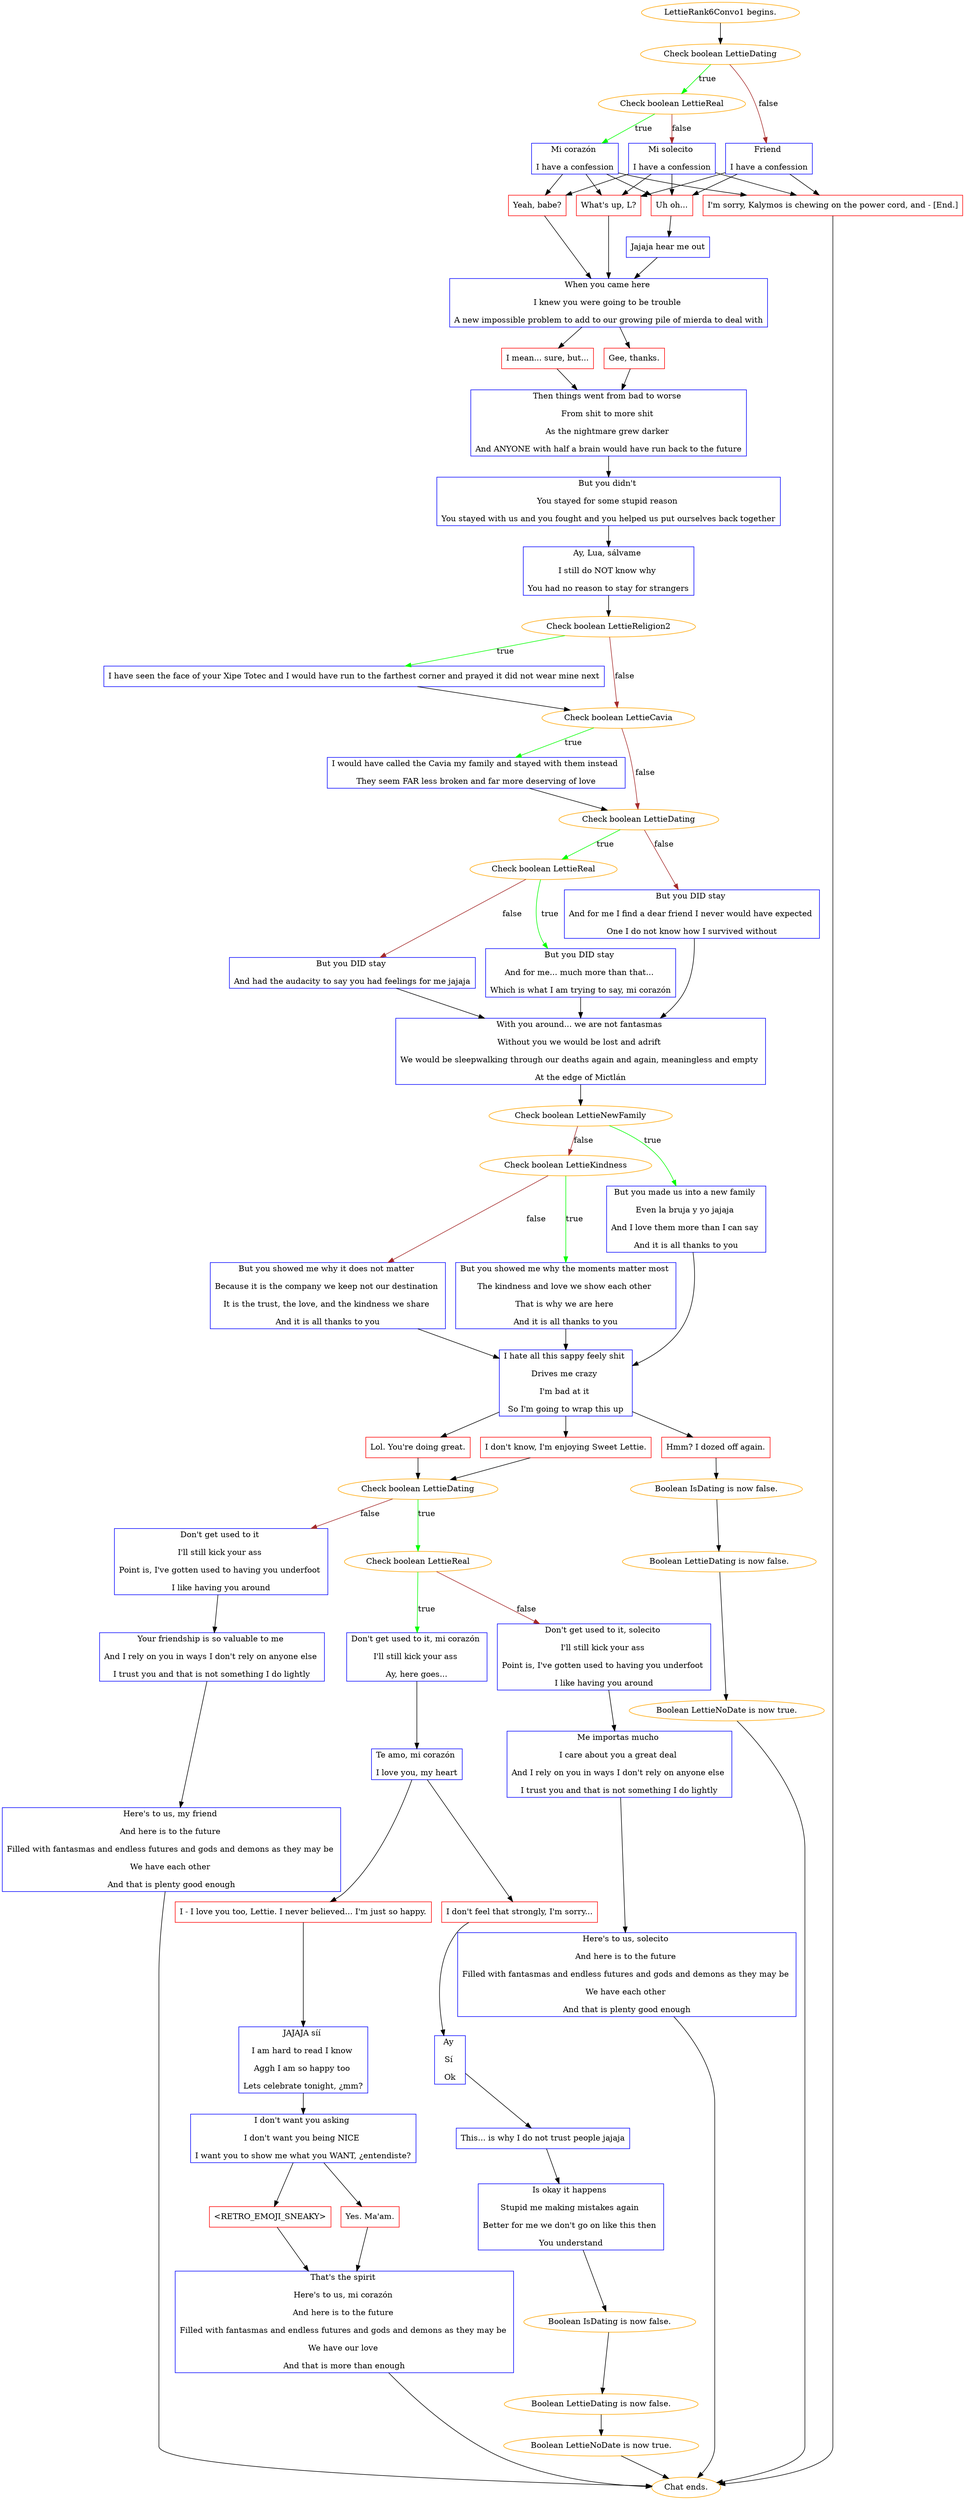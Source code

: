 digraph {
	"LettieRank6Convo1 begins." [color=orange];
		"LettieRank6Convo1 begins." -> 2390;
	2390 [label="Check boolean LettieDating",color=orange];
		2390 -> 2391 [label=true,color=green];
		2390 -> 2394 [label=false,color=brown];
	2391 [label="Check boolean LettieReal",color=orange];
		2391 -> 2392 [label=true,color=green];
		2391 -> 2393 [label=false,color=brown];
	2394 [label="Friend 
I have a confession",shape=box,color=blue];
		2394 -> 2396;
		2394 -> 2397;
		2394 -> 2398;
	2392 [label="Mi corazón 
I have a confession",shape=box,color=blue];
		2392 -> 2395;
		2392 -> 2396;
		2392 -> 2397;
		2392 -> 2398;
	2393 [label="Mi solecito 
I have a confession",shape=box,color=blue];
		2393 -> 2395;
		2393 -> 2396;
		2393 -> 2397;
		2393 -> 2398;
	2396 [label="What's up, L?",shape=box,color=red];
		2396 -> 2401;
	2397 [label="Uh oh...",shape=box,color=red];
		2397 -> 2400;
	2398 [label="I'm sorry, Kalymos is chewing on the power cord, and - [End.]",shape=box,color=red];
		2398 -> "Chat ends.";
	2395 [label="Yeah, babe?",shape=box,color=red];
		2395 -> 2401;
	2401 [label="When you came here 
I knew you were going to be trouble 
A new impossible problem to add to our growing pile of mierda to deal with",shape=box,color=blue];
		2401 -> 2402;
		2401 -> 2403;
	2400 [label="Jajaja hear me out",shape=box,color=blue];
		2400 -> 2401;
	"Chat ends." [color=orange];
	2402 [label="Gee, thanks.",shape=box,color=red];
		2402 -> 2404;
	2403 [label="I mean... sure, but...",shape=box,color=red];
		2403 -> 2404;
	2404 [label="Then things went from bad to worse 
From shit to more shit 
As the nightmare grew darker 
And ANYONE with half a brain would have run back to the future",shape=box,color=blue];
		2404 -> 2405;
	2405 [label="But you didn't 
You stayed for some stupid reason 
You stayed with us and you fought and you helped us put ourselves back together",shape=box,color=blue];
		2405 -> 2406;
	2406 [label="Ay, Lua, sálvame 
I still do NOT know why 
You had no reason to stay for strangers",shape=box,color=blue];
		2406 -> 2407;
	2407 [label="Check boolean LettieReligion2",color=orange];
		2407 -> 2408 [label=true,color=green];
		2407 -> 2409 [label=false,color=brown];
	2408 [label="I have seen the face of your Xipe Totec and I would have run to the farthest corner and prayed it did not wear mine next",shape=box,color=blue];
		2408 -> 2409;
	2409 [label="Check boolean LettieCavia",color=orange];
		2409 -> 2410 [label=true,color=green];
		2409 -> 2411 [label=false,color=brown];
	2410 [label="I would have called the Cavia my family and stayed with them instead 
They seem FAR less broken and far more deserving of love",shape=box,color=blue];
		2410 -> 2411;
	2411 [label="Check boolean LettieDating",color=orange];
		2411 -> 2412 [label=true,color=green];
		2411 -> 2415 [label=false,color=brown];
	2412 [label="Check boolean LettieReal",color=orange];
		2412 -> 2413 [label=true,color=green];
		2412 -> 2414 [label=false,color=brown];
	2415 [label="But you DID stay 
And for me I find a dear friend I never would have expected 
One I do not know how I survived without",shape=box,color=blue];
		2415 -> 2416;
	2413 [label="But you DID stay 
And for me... much more than that... 
Which is what I am trying to say, mi corazón",shape=box,color=blue];
		2413 -> 2416;
	2414 [label="But you DID stay 
And had the audacity to say you had feelings for me jajaja",shape=box,color=blue];
		2414 -> 2416;
	2416 [label="With you around... we are not fantasmas 
Without you we would be lost and adrift 
We would be sleepwalking through our deaths again and again, meaningless and empty 
At the edge of Mictlán",shape=box,color=blue];
		2416 -> 2417;
	2417 [label="Check boolean LettieNewFamily",color=orange];
		2417 -> 2419 [label=true,color=green];
		2417 -> 2418 [label=false,color=brown];
	2419 [label="But you made us into a new family 
Even la bruja y yo jajaja 
And I love them more than I can say 
And it is all thanks to you",shape=box,color=blue];
		2419 -> 2422;
	2418 [label="Check boolean LettieKindness",color=orange];
		2418 -> 2420 [label=true,color=green];
		2418 -> 2421 [label=false,color=brown];
	2422 [label="I hate all this sappy feely shit 
Drives me crazy 
I'm bad at it 
So I'm going to wrap this up",shape=box,color=blue];
		2422 -> 2423;
		2422 -> 2424;
		2422 -> 2425;
	2420 [label="But you showed me why the moments matter most 
The kindness and love we show each other 
That is why we are here 
And it is all thanks to you",shape=box,color=blue];
		2420 -> 2422;
	2421 [label="But you showed me why it does not matter 
Because it is the company we keep not our destination 
It is the trust, the love, and the kindness we share 
And it is all thanks to you",shape=box,color=blue];
		2421 -> 2422;
	2423 [label="Lol. You're doing great.",shape=box,color=red];
		2423 -> 2426;
	2424 [label="I don't know, I'm enjoying Sweet Lettie.",shape=box,color=red];
		2424 -> 2426;
	2425 [label="Hmm? I dozed off again.",shape=box,color=red];
		2425 -> 2427;
	2426 [label="Check boolean LettieDating",color=orange];
		2426 -> 2431 [label=true,color=green];
		2426 -> 2434 [label=false,color=brown];
	2427 [label="Boolean IsDating is now false.",color=orange];
		2427 -> 2428;
	2431 [label="Check boolean LettieReal",color=orange];
		2431 -> 2432 [label=true,color=green];
		2431 -> 2433 [label=false,color=brown];
	2434 [label="Don't get used to it 
I'll still kick your ass 
Point is, I've gotten used to having you underfoot 
I like having you around",shape=box,color=blue];
		2434 -> 2437;
	2428 [label="Boolean LettieDating is now false.",color=orange];
		2428 -> 2429;
	2432 [label="Don't get used to it, mi corazón 
I'll still kick your ass 
Ay, here goes...",shape=box,color=blue];
		2432 -> 2435;
	2433 [label="Don't get used to it, solecito 
I'll still kick your ass 
Point is, I've gotten used to having you underfoot 
I like having you around",shape=box,color=blue];
		2433 -> 2436;
	2437 [label="Your friendship is so valuable to me 
And I rely on you in ways I don't rely on anyone else 
I trust you and that is not something I do lightly",shape=box,color=blue];
		2437 -> 1621;
	2429 [label="Boolean LettieNoDate is now true.",color=orange];
		2429 -> "Chat ends.";
	2435 [label="Te amo, mi corazón 
I love you, my heart",shape=box,color=blue];
		2435 -> 1284;
		2435 -> 1285;
	2436 [label="Me importas mucho 
I care about you a great deal 
And I rely on you in ways I don't rely on anyone else 
I trust you and that is not something I do lightly",shape=box,color=blue];
		2436 -> 2438;
	1621 [label="Here's to us, my friend 
And here is to the future 
Filled with fantasmas and endless futures and gods and demons as they may be 
We have each other 
And that is plenty good enough",shape=box,color=blue];
		1621 -> "Chat ends.";
	1284 [label="I don't feel that strongly, I'm sorry...",shape=box,color=red];
		1284 -> 1286;
	1285 [label="I - I love you too, Lettie. I never believed... I'm just so happy.",shape=box,color=red];
		1285 -> 1287;
	2438 [label="Here's to us, solecito 
And here is to the future 
Filled with fantasmas and endless futures and gods and demons as they may be 
We have each other 
And that is plenty good enough",shape=box,color=blue];
		2438 -> "Chat ends.";
	1286 [label="Ay 
Sí 
Ok",shape=box,color=blue];
		1286 -> 1288;
	1287 [label="JAJAJA síí 
I am hard to read I know 
Aggh I am so happy too 
Lets celebrate tonight, ¿mm?",shape=box,color=blue];
		1287 -> 1289;
	1288 [label="This... is why I do not trust people jajaja",shape=box,color=blue];
		1288 -> 1295;
	1289 [label="I don't want you asking 
I don't want you being NICE 
I want you to show me what you WANT, ¿entendiste?",shape=box,color=blue];
		1289 -> 1290;
		1289 -> 1291;
	1295 [label="Is okay it happens 
Stupid me making mistakes again 
Better for me we don't go on like this then 
You understand",shape=box,color=blue];
		1295 -> 1296;
	1290 [label="Yes. Ma'am.",shape=box,color=red];
		1290 -> 1292;
	1291 [label="<RETRO_EMOJI_SNEAKY>",shape=box,color=red];
		1291 -> 1292;
	1296 [label="Boolean IsDating is now false.",color=orange];
		1296 -> 1299;
	1292 [label="That's the spirit 
Here's to us, mi corazón 
And here is to the future 
Filled with fantasmas and endless futures and gods and demons as they may be 
We have our love 
And that is more than enough",shape=box,color=blue];
		1292 -> "Chat ends.";
	1299 [label="Boolean LettieDating is now false.",color=orange];
		1299 -> 1301;
	1301 [label="Boolean LettieNoDate is now true.",color=orange];
		1301 -> "Chat ends.";
}